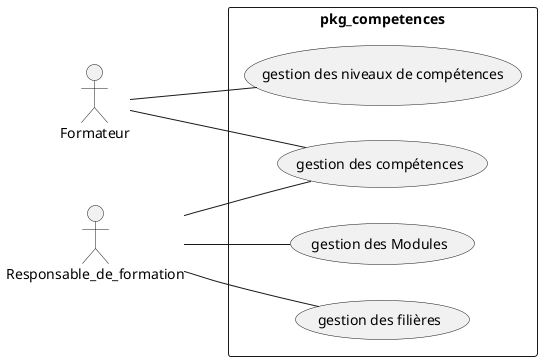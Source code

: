 @startuml
actor Formateur
rectangle pkg_competences {
left to right direction
  usecase "gestion des niveaux de compétences" as UC1

}

actor Responsable_de_formation
rectangle pkg_competences {
    left to right direction
    usecase "gestion des compétences" as UC3
    usecase "gestion des Modules" as UC4
    usecase "gestion des filières" as UC5

}


Formateur -- UC1 
Formateur -- UC3

Responsable_de_formation -- UC3
Responsable_de_formation -- UC4
Responsable_de_formation -- UC5





@enduml